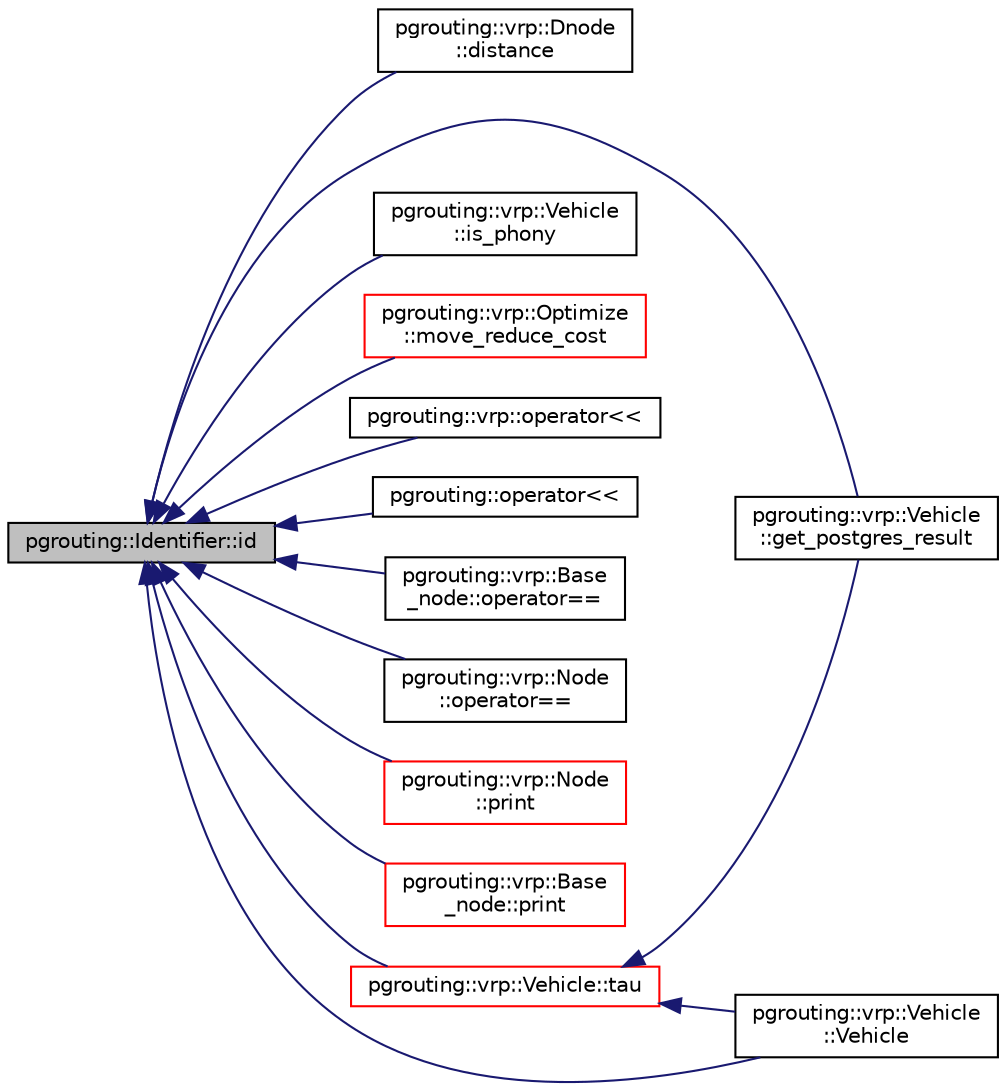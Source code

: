 digraph "pgrouting::Identifier::id"
{
  edge [fontname="Helvetica",fontsize="10",labelfontname="Helvetica",labelfontsize="10"];
  node [fontname="Helvetica",fontsize="10",shape=record];
  rankdir="LR";
  Node274 [label="pgrouting::Identifier::id",height=0.2,width=0.4,color="black", fillcolor="grey75", style="filled", fontcolor="black"];
  Node274 -> Node275 [dir="back",color="midnightblue",fontsize="10",style="solid",fontname="Helvetica"];
  Node275 [label="pgrouting::vrp::Dnode\l::distance",height=0.2,width=0.4,color="black", fillcolor="white", style="filled",URL="$classpgrouting_1_1vrp_1_1Dnode.html#a84b2f1f5665898cc60e4d45a36259fb4"];
  Node274 -> Node276 [dir="back",color="midnightblue",fontsize="10",style="solid",fontname="Helvetica"];
  Node276 [label="pgrouting::vrp::Vehicle\l::get_postgres_result",height=0.2,width=0.4,color="black", fillcolor="white", style="filled",URL="$classpgrouting_1_1vrp_1_1Vehicle.html#a14878c4eeaba4e341f0f9a1f140b9007"];
  Node274 -> Node277 [dir="back",color="midnightblue",fontsize="10",style="solid",fontname="Helvetica"];
  Node277 [label="pgrouting::vrp::Vehicle\l::is_phony",height=0.2,width=0.4,color="black", fillcolor="white", style="filled",URL="$classpgrouting_1_1vrp_1_1Vehicle.html#a7b949a1e2f1c3cc36648c6224e9c8083"];
  Node274 -> Node278 [dir="back",color="midnightblue",fontsize="10",style="solid",fontname="Helvetica"];
  Node278 [label="pgrouting::vrp::Optimize\l::move_reduce_cost",height=0.2,width=0.4,color="red", fillcolor="white", style="filled",URL="$classpgrouting_1_1vrp_1_1Optimize.html#a18e362ade6f898d3b1cbba0505e5abcf"];
  Node274 -> Node282 [dir="back",color="midnightblue",fontsize="10",style="solid",fontname="Helvetica"];
  Node282 [label="pgrouting::vrp::operator\<\<",height=0.2,width=0.4,color="black", fillcolor="white", style="filled",URL="$namespacepgrouting_1_1vrp.html#ac16d581d93de7b0c834f5236f3302e5b"];
  Node274 -> Node283 [dir="back",color="midnightblue",fontsize="10",style="solid",fontname="Helvetica"];
  Node283 [label="pgrouting::operator\<\<",height=0.2,width=0.4,color="black", fillcolor="white", style="filled",URL="$namespacepgrouting.html#a1c8b6dbb6aca870e491d897cf57d89c6"];
  Node274 -> Node284 [dir="back",color="midnightblue",fontsize="10",style="solid",fontname="Helvetica"];
  Node284 [label="pgrouting::vrp::Base\l_node::operator==",height=0.2,width=0.4,color="black", fillcolor="white", style="filled",URL="$classpgrouting_1_1vrp_1_1Base__node.html#ad009e491cded70fc4c13f036db66ace2"];
  Node274 -> Node285 [dir="back",color="midnightblue",fontsize="10",style="solid",fontname="Helvetica"];
  Node285 [label="pgrouting::vrp::Node\l::operator==",height=0.2,width=0.4,color="black", fillcolor="white", style="filled",URL="$classpgrouting_1_1vrp_1_1Node.html#a1598bb3ef9284f2626967a829b978e7c"];
  Node274 -> Node286 [dir="back",color="midnightblue",fontsize="10",style="solid",fontname="Helvetica"];
  Node286 [label="pgrouting::vrp::Node\l::print",height=0.2,width=0.4,color="red", fillcolor="white", style="filled",URL="$classpgrouting_1_1vrp_1_1Node.html#a4b817f14f0624f2e0ca1819488416984"];
  Node274 -> Node288 [dir="back",color="midnightblue",fontsize="10",style="solid",fontname="Helvetica"];
  Node288 [label="pgrouting::vrp::Base\l_node::print",height=0.2,width=0.4,color="red", fillcolor="white", style="filled",URL="$classpgrouting_1_1vrp_1_1Base__node.html#a0c90f6504a1f2e9eefe802ed4cbe5ce3"];
  Node274 -> Node290 [dir="back",color="midnightblue",fontsize="10",style="solid",fontname="Helvetica"];
  Node290 [label="pgrouting::vrp::Vehicle::tau",height=0.2,width=0.4,color="red", fillcolor="white", style="filled",URL="$classpgrouting_1_1vrp_1_1Vehicle.html#a8c24ca81fed1ec1d0e2a9e9a327cd91b"];
  Node290 -> Node276 [dir="back",color="midnightblue",fontsize="10",style="solid",fontname="Helvetica"];
  Node290 -> Node298 [dir="back",color="midnightblue",fontsize="10",style="solid",fontname="Helvetica"];
  Node298 [label="pgrouting::vrp::Vehicle\l::Vehicle",height=0.2,width=0.4,color="black", fillcolor="white", style="filled",URL="$classpgrouting_1_1vrp_1_1Vehicle.html#a163d32b8d5c8e0444e4fa432b680a784"];
  Node274 -> Node298 [dir="back",color="midnightblue",fontsize="10",style="solid",fontname="Helvetica"];
}
